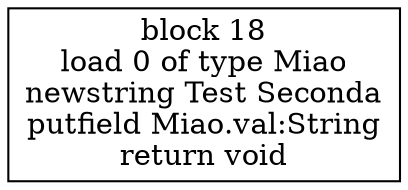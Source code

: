 digraph "Miao.fixture1" {
size = "11,7.5";
codeblock_18 [ shape = box, label = "block 18\nload 0 of type Miao\nnewstring Test Seconda\nputfield Miao.val:String\nreturn void"];
}